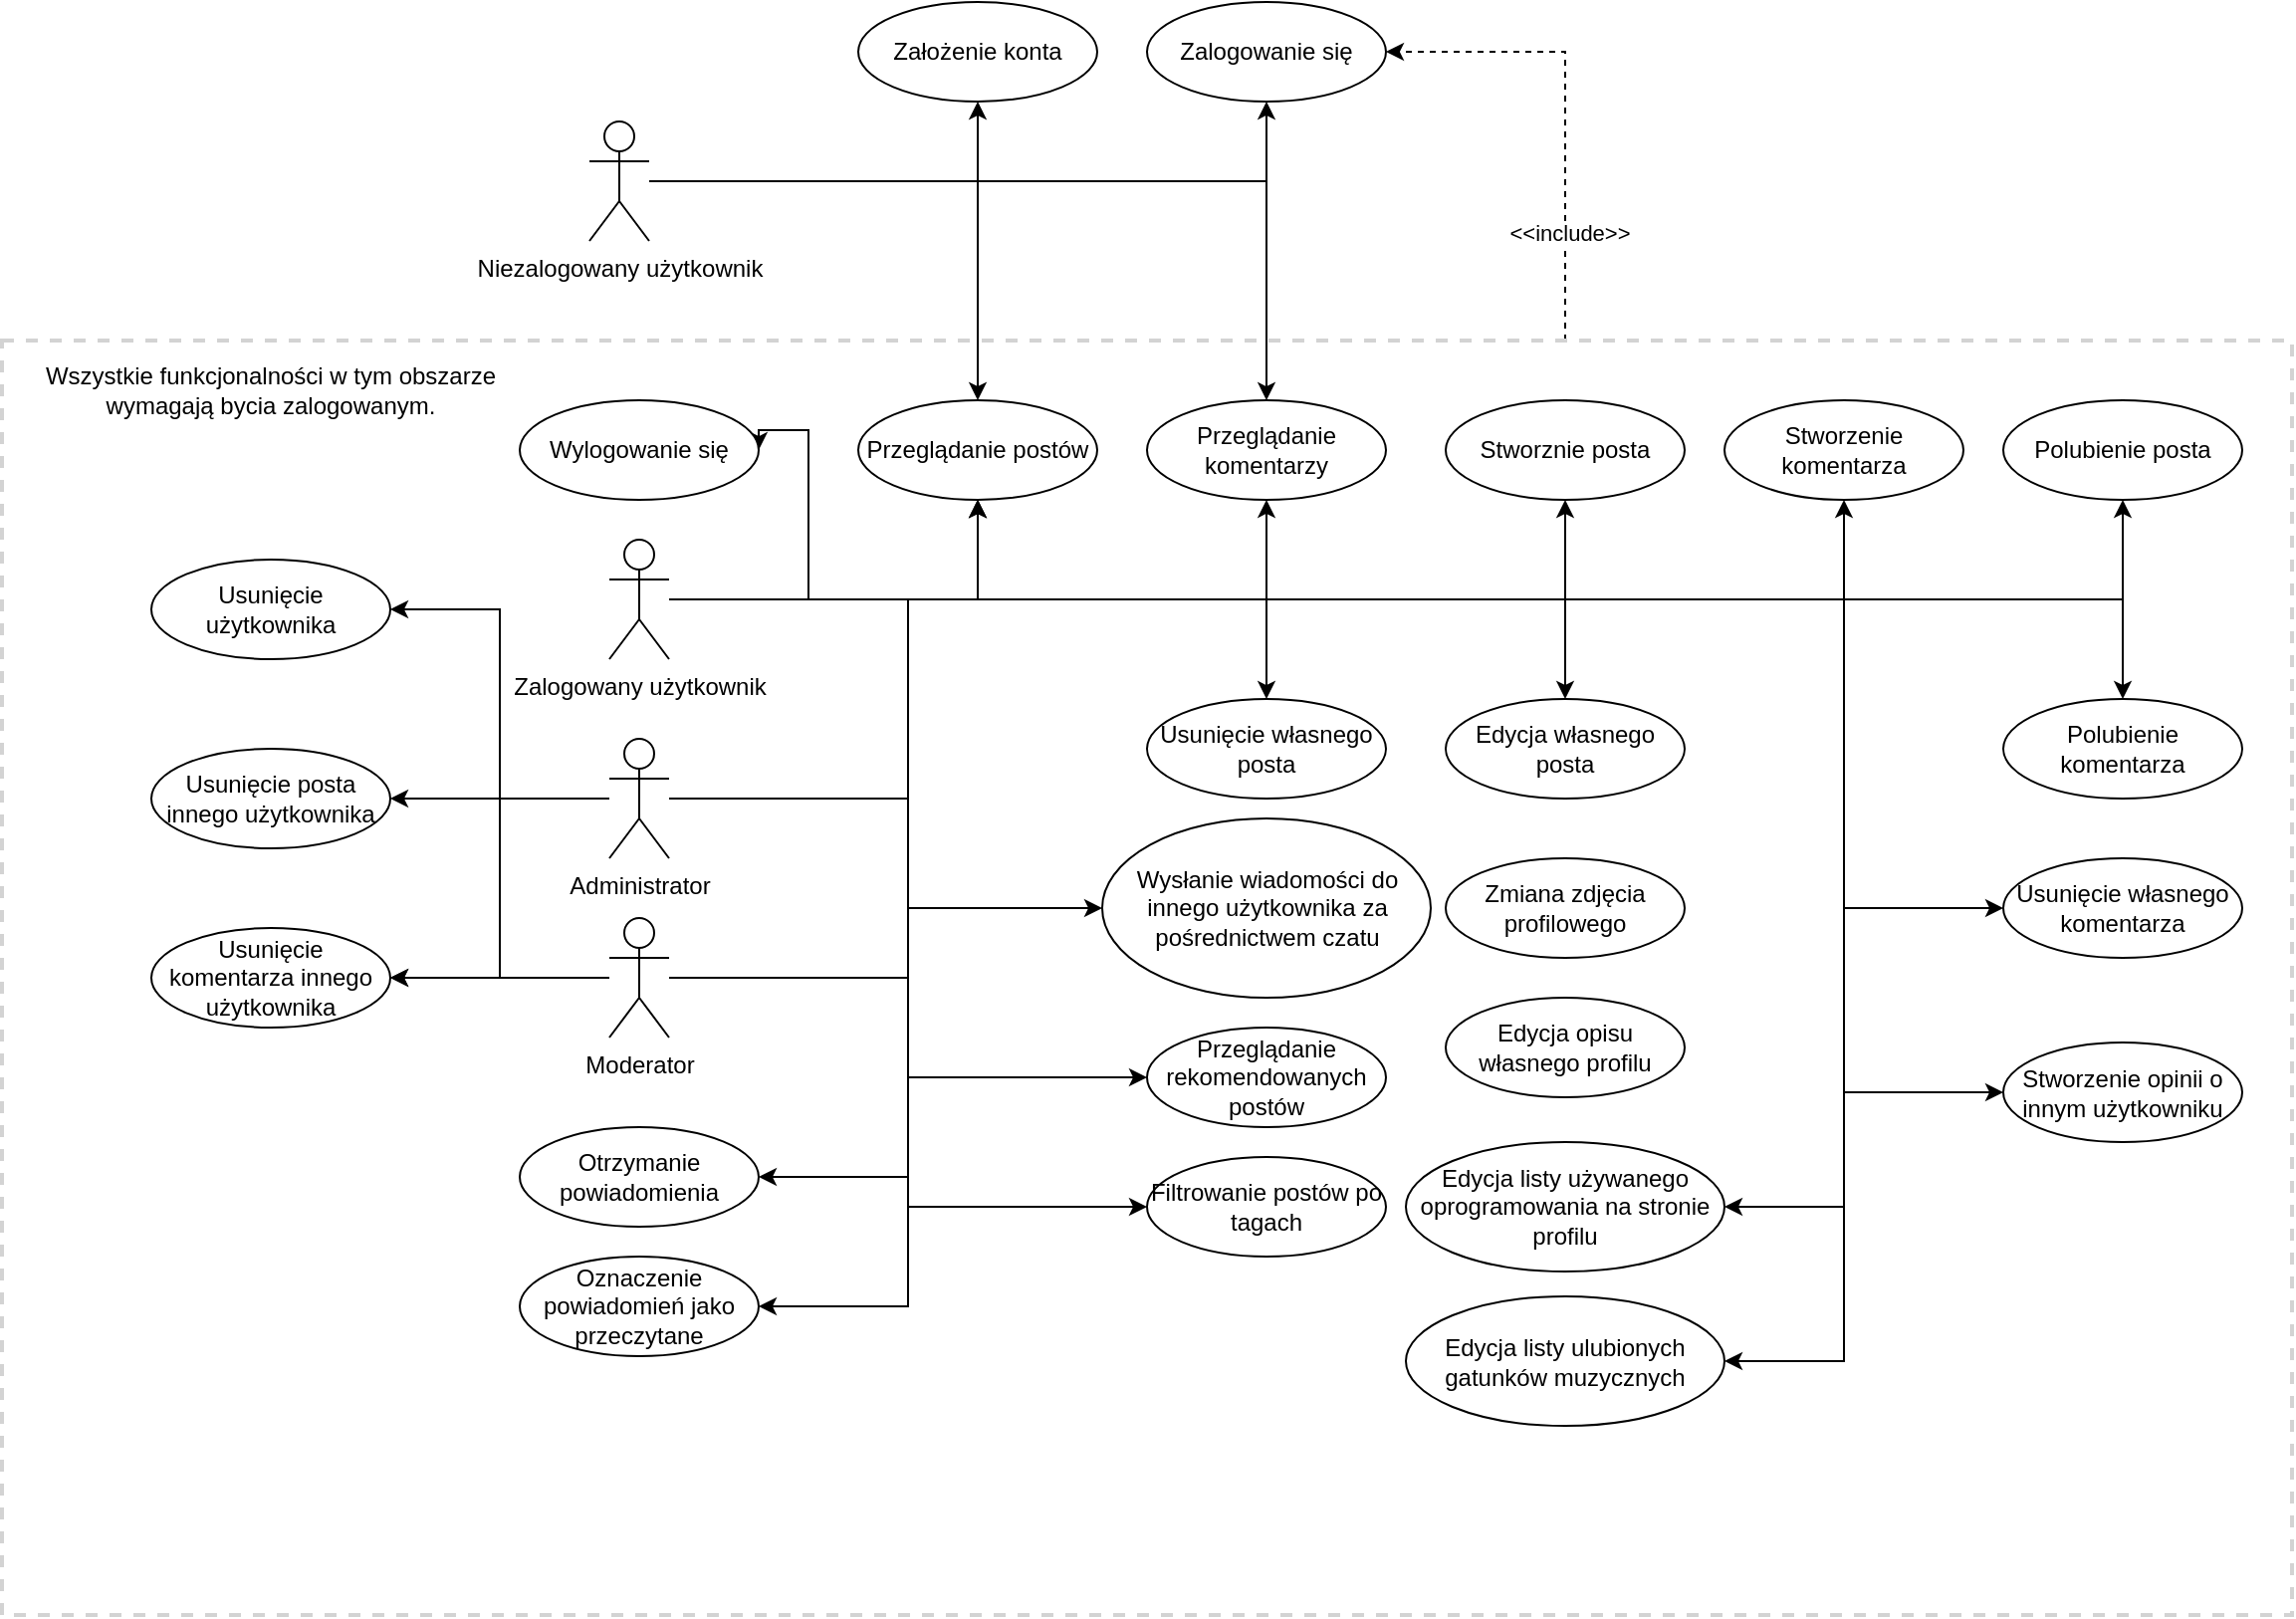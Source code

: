 <mxfile version="28.2.7">
  <diagram name="Strona-1" id="_F1ITJ8noyagQ5atvGh4">
    <mxGraphModel dx="2485" dy="638" grid="1" gridSize="10" guides="1" tooltips="1" connect="1" arrows="1" fold="1" page="1" pageScale="1" pageWidth="827" pageHeight="1169" math="0" shadow="0">
      <root>
        <mxCell id="0" />
        <mxCell id="1" parent="0" />
        <mxCell id="VOd6qsCjv6AZuIN5jcSB-64" style="edgeStyle=orthogonalEdgeStyle;rounded=0;orthogonalLoop=1;jettySize=auto;html=1;entryX=1;entryY=0.5;entryDx=0;entryDy=0;dashed=1;" edge="1" parent="1" source="VOd6qsCjv6AZuIN5jcSB-44" target="VOd6qsCjv6AZuIN5jcSB-47">
          <mxGeometry relative="1" as="geometry">
            <Array as="points">
              <mxPoint x="570" y="275" />
            </Array>
          </mxGeometry>
        </mxCell>
        <mxCell id="VOd6qsCjv6AZuIN5jcSB-65" value="&amp;lt;&amp;lt;include&amp;gt;&amp;gt;" style="edgeLabel;html=1;align=center;verticalAlign=middle;resizable=0;points=[];" vertex="1" connectable="0" parent="VOd6qsCjv6AZuIN5jcSB-64">
          <mxGeometry x="-0.539" y="-3" relative="1" as="geometry">
            <mxPoint x="-1" as="offset" />
          </mxGeometry>
        </mxCell>
        <mxCell id="VOd6qsCjv6AZuIN5jcSB-44" value="" style="rounded=0;whiteSpace=wrap;html=1;fillColor=none;strokeColor=light-dark(#D3D3D3,#DADADA);strokeWidth=2;dashed=1;" vertex="1" parent="1">
          <mxGeometry x="-215" y="420" width="1150" height="640" as="geometry" />
        </mxCell>
        <mxCell id="VOd6qsCjv6AZuIN5jcSB-7" style="edgeStyle=orthogonalEdgeStyle;rounded=0;orthogonalLoop=1;jettySize=auto;html=1;" edge="1" parent="1" source="VOd6qsCjv6AZuIN5jcSB-1" target="VOd6qsCjv6AZuIN5jcSB-5">
          <mxGeometry relative="1" as="geometry" />
        </mxCell>
        <mxCell id="VOd6qsCjv6AZuIN5jcSB-8" style="edgeStyle=orthogonalEdgeStyle;rounded=0;orthogonalLoop=1;jettySize=auto;html=1;entryX=0.5;entryY=0;entryDx=0;entryDy=0;" edge="1" parent="1" source="VOd6qsCjv6AZuIN5jcSB-1" target="VOd6qsCjv6AZuIN5jcSB-6">
          <mxGeometry relative="1" as="geometry">
            <Array as="points">
              <mxPoint x="420" y="340" />
            </Array>
          </mxGeometry>
        </mxCell>
        <mxCell id="VOd6qsCjv6AZuIN5jcSB-48" style="edgeStyle=orthogonalEdgeStyle;rounded=0;orthogonalLoop=1;jettySize=auto;html=1;entryX=0.5;entryY=1;entryDx=0;entryDy=0;" edge="1" parent="1" source="VOd6qsCjv6AZuIN5jcSB-1" target="VOd6qsCjv6AZuIN5jcSB-47">
          <mxGeometry relative="1" as="geometry" />
        </mxCell>
        <mxCell id="VOd6qsCjv6AZuIN5jcSB-67" style="edgeStyle=orthogonalEdgeStyle;rounded=0;orthogonalLoop=1;jettySize=auto;html=1;entryX=0.5;entryY=1;entryDx=0;entryDy=0;" edge="1" parent="1" source="VOd6qsCjv6AZuIN5jcSB-1" target="VOd6qsCjv6AZuIN5jcSB-66">
          <mxGeometry relative="1" as="geometry" />
        </mxCell>
        <mxCell id="VOd6qsCjv6AZuIN5jcSB-1" value="Niezalogowany użytkownik&lt;div&gt;&lt;br&gt;&lt;/div&gt;" style="shape=umlActor;verticalLabelPosition=bottom;verticalAlign=top;html=1;outlineConnect=0;" vertex="1" parent="1">
          <mxGeometry x="80" y="310" width="30" height="60" as="geometry" />
        </mxCell>
        <mxCell id="VOd6qsCjv6AZuIN5jcSB-10" style="edgeStyle=orthogonalEdgeStyle;rounded=0;orthogonalLoop=1;jettySize=auto;html=1;entryX=0.5;entryY=1;entryDx=0;entryDy=0;" edge="1" parent="1" source="VOd6qsCjv6AZuIN5jcSB-2" target="VOd6qsCjv6AZuIN5jcSB-5">
          <mxGeometry relative="1" as="geometry" />
        </mxCell>
        <mxCell id="VOd6qsCjv6AZuIN5jcSB-11" style="edgeStyle=orthogonalEdgeStyle;rounded=0;orthogonalLoop=1;jettySize=auto;html=1;entryX=0.5;entryY=1;entryDx=0;entryDy=0;curved=0;" edge="1" parent="1" source="VOd6qsCjv6AZuIN5jcSB-2" target="VOd6qsCjv6AZuIN5jcSB-6">
          <mxGeometry relative="1" as="geometry" />
        </mxCell>
        <mxCell id="VOd6qsCjv6AZuIN5jcSB-21" style="edgeStyle=orthogonalEdgeStyle;rounded=0;orthogonalLoop=1;jettySize=auto;html=1;entryX=0.5;entryY=1;entryDx=0;entryDy=0;" edge="1" parent="1" source="VOd6qsCjv6AZuIN5jcSB-2" target="VOd6qsCjv6AZuIN5jcSB-17">
          <mxGeometry relative="1" as="geometry" />
        </mxCell>
        <mxCell id="VOd6qsCjv6AZuIN5jcSB-22" style="edgeStyle=orthogonalEdgeStyle;rounded=0;orthogonalLoop=1;jettySize=auto;html=1;entryX=0.5;entryY=1;entryDx=0;entryDy=0;" edge="1" parent="1" source="VOd6qsCjv6AZuIN5jcSB-2" target="VOd6qsCjv6AZuIN5jcSB-18">
          <mxGeometry relative="1" as="geometry" />
        </mxCell>
        <mxCell id="VOd6qsCjv6AZuIN5jcSB-27" style="edgeStyle=orthogonalEdgeStyle;rounded=0;orthogonalLoop=1;jettySize=auto;html=1;" edge="1" parent="1" source="VOd6qsCjv6AZuIN5jcSB-2" target="VOd6qsCjv6AZuIN5jcSB-26">
          <mxGeometry relative="1" as="geometry" />
        </mxCell>
        <mxCell id="VOd6qsCjv6AZuIN5jcSB-29" style="edgeStyle=orthogonalEdgeStyle;rounded=0;orthogonalLoop=1;jettySize=auto;html=1;" edge="1" parent="1" source="VOd6qsCjv6AZuIN5jcSB-2" target="VOd6qsCjv6AZuIN5jcSB-28">
          <mxGeometry relative="1" as="geometry" />
        </mxCell>
        <mxCell id="VOd6qsCjv6AZuIN5jcSB-31" style="edgeStyle=orthogonalEdgeStyle;rounded=0;orthogonalLoop=1;jettySize=auto;html=1;" edge="1" parent="1" source="VOd6qsCjv6AZuIN5jcSB-2" target="VOd6qsCjv6AZuIN5jcSB-30">
          <mxGeometry relative="1" as="geometry">
            <Array as="points">
              <mxPoint x="710" y="550" />
              <mxPoint x="710" y="705" />
            </Array>
          </mxGeometry>
        </mxCell>
        <mxCell id="VOd6qsCjv6AZuIN5jcSB-33" style="edgeStyle=orthogonalEdgeStyle;rounded=0;orthogonalLoop=1;jettySize=auto;html=1;entryX=0;entryY=0.5;entryDx=0;entryDy=0;" edge="1" parent="1" source="VOd6qsCjv6AZuIN5jcSB-2" target="VOd6qsCjv6AZuIN5jcSB-32">
          <mxGeometry relative="1" as="geometry">
            <Array as="points">
              <mxPoint x="240" y="550" />
              <mxPoint x="240" y="705" />
            </Array>
          </mxGeometry>
        </mxCell>
        <mxCell id="VOd6qsCjv6AZuIN5jcSB-51" style="edgeStyle=orthogonalEdgeStyle;rounded=0;orthogonalLoop=1;jettySize=auto;html=1;entryX=1;entryY=0.5;entryDx=0;entryDy=0;" edge="1" parent="1" source="VOd6qsCjv6AZuIN5jcSB-2" target="VOd6qsCjv6AZuIN5jcSB-49">
          <mxGeometry relative="1" as="geometry">
            <Array as="points">
              <mxPoint x="190" y="550" />
              <mxPoint x="190" y="465" />
            </Array>
          </mxGeometry>
        </mxCell>
        <mxCell id="VOd6qsCjv6AZuIN5jcSB-62" style="edgeStyle=orthogonalEdgeStyle;rounded=0;orthogonalLoop=1;jettySize=auto;html=1;entryX=0.5;entryY=0;entryDx=0;entryDy=0;" edge="1" parent="1" source="VOd6qsCjv6AZuIN5jcSB-2" target="VOd6qsCjv6AZuIN5jcSB-61">
          <mxGeometry relative="1" as="geometry" />
        </mxCell>
        <mxCell id="VOd6qsCjv6AZuIN5jcSB-63" style="edgeStyle=orthogonalEdgeStyle;rounded=0;orthogonalLoop=1;jettySize=auto;html=1;entryX=0.5;entryY=1;entryDx=0;entryDy=0;" edge="1" parent="1" source="VOd6qsCjv6AZuIN5jcSB-2" target="VOd6qsCjv6AZuIN5jcSB-60">
          <mxGeometry relative="1" as="geometry" />
        </mxCell>
        <mxCell id="VOd6qsCjv6AZuIN5jcSB-72" style="edgeStyle=orthogonalEdgeStyle;rounded=0;orthogonalLoop=1;jettySize=auto;html=1;entryX=1;entryY=0.5;entryDx=0;entryDy=0;" edge="1" parent="1" source="VOd6qsCjv6AZuIN5jcSB-2" target="VOd6qsCjv6AZuIN5jcSB-70">
          <mxGeometry relative="1" as="geometry">
            <Array as="points">
              <mxPoint x="710" y="550" />
              <mxPoint x="710" y="855" />
            </Array>
          </mxGeometry>
        </mxCell>
        <mxCell id="VOd6qsCjv6AZuIN5jcSB-73" style="edgeStyle=orthogonalEdgeStyle;rounded=0;orthogonalLoop=1;jettySize=auto;html=1;entryX=1;entryY=0.5;entryDx=0;entryDy=0;" edge="1" parent="1" source="VOd6qsCjv6AZuIN5jcSB-2" target="VOd6qsCjv6AZuIN5jcSB-71">
          <mxGeometry relative="1" as="geometry">
            <Array as="points">
              <mxPoint x="710" y="550" />
              <mxPoint x="710" y="933" />
            </Array>
          </mxGeometry>
        </mxCell>
        <mxCell id="VOd6qsCjv6AZuIN5jcSB-75" style="edgeStyle=orthogonalEdgeStyle;rounded=0;orthogonalLoop=1;jettySize=auto;html=1;entryX=0;entryY=0.5;entryDx=0;entryDy=0;" edge="1" parent="1" source="VOd6qsCjv6AZuIN5jcSB-2" target="VOd6qsCjv6AZuIN5jcSB-74">
          <mxGeometry relative="1" as="geometry">
            <Array as="points">
              <mxPoint x="710" y="550" />
              <mxPoint x="710" y="798" />
            </Array>
          </mxGeometry>
        </mxCell>
        <mxCell id="VOd6qsCjv6AZuIN5jcSB-2" value="Zalogowany użytkownik&lt;div&gt;&lt;br&gt;&lt;/div&gt;" style="shape=umlActor;verticalLabelPosition=bottom;verticalAlign=top;html=1;outlineConnect=0;" vertex="1" parent="1">
          <mxGeometry x="90" y="520" width="30" height="60" as="geometry" />
        </mxCell>
        <mxCell id="VOd6qsCjv6AZuIN5jcSB-35" style="edgeStyle=orthogonalEdgeStyle;rounded=0;orthogonalLoop=1;jettySize=auto;html=1;" edge="1" parent="1" source="VOd6qsCjv6AZuIN5jcSB-3" target="VOd6qsCjv6AZuIN5jcSB-5">
          <mxGeometry relative="1" as="geometry">
            <Array as="points">
              <mxPoint x="240" y="740" />
              <mxPoint x="240" y="550" />
              <mxPoint x="275" y="550" />
            </Array>
          </mxGeometry>
        </mxCell>
        <mxCell id="VOd6qsCjv6AZuIN5jcSB-39" style="edgeStyle=orthogonalEdgeStyle;rounded=0;orthogonalLoop=1;jettySize=auto;html=1;" edge="1" parent="1" source="VOd6qsCjv6AZuIN5jcSB-3" target="VOd6qsCjv6AZuIN5jcSB-38">
          <mxGeometry relative="1" as="geometry" />
        </mxCell>
        <mxCell id="VOd6qsCjv6AZuIN5jcSB-54" style="edgeStyle=orthogonalEdgeStyle;rounded=0;orthogonalLoop=1;jettySize=auto;html=1;" edge="1" parent="1" source="VOd6qsCjv6AZuIN5jcSB-3" target="VOd6qsCjv6AZuIN5jcSB-52">
          <mxGeometry relative="1" as="geometry" />
        </mxCell>
        <mxCell id="VOd6qsCjv6AZuIN5jcSB-55" style="edgeStyle=orthogonalEdgeStyle;rounded=0;orthogonalLoop=1;jettySize=auto;html=1;entryX=0;entryY=0.5;entryDx=0;entryDy=0;" edge="1" parent="1" source="VOd6qsCjv6AZuIN5jcSB-3" target="VOd6qsCjv6AZuIN5jcSB-53">
          <mxGeometry relative="1" as="geometry" />
        </mxCell>
        <mxCell id="VOd6qsCjv6AZuIN5jcSB-58" style="edgeStyle=orthogonalEdgeStyle;rounded=0;orthogonalLoop=1;jettySize=auto;html=1;entryX=1;entryY=0.5;entryDx=0;entryDy=0;" edge="1" parent="1" source="VOd6qsCjv6AZuIN5jcSB-3" target="VOd6qsCjv6AZuIN5jcSB-56">
          <mxGeometry relative="1" as="geometry">
            <Array as="points">
              <mxPoint x="240" y="740" />
              <mxPoint x="240" y="840" />
            </Array>
          </mxGeometry>
        </mxCell>
        <mxCell id="VOd6qsCjv6AZuIN5jcSB-59" style="edgeStyle=orthogonalEdgeStyle;rounded=0;orthogonalLoop=1;jettySize=auto;html=1;entryX=1;entryY=0.5;entryDx=0;entryDy=0;" edge="1" parent="1" source="VOd6qsCjv6AZuIN5jcSB-3" target="VOd6qsCjv6AZuIN5jcSB-57">
          <mxGeometry relative="1" as="geometry">
            <Array as="points">
              <mxPoint x="240" y="740" />
              <mxPoint x="240" y="905" />
            </Array>
          </mxGeometry>
        </mxCell>
        <mxCell id="VOd6qsCjv6AZuIN5jcSB-3" value="&lt;div&gt;Moderator&lt;/div&gt;" style="shape=umlActor;verticalLabelPosition=bottom;verticalAlign=top;html=1;outlineConnect=0;" vertex="1" parent="1">
          <mxGeometry x="90" y="710" width="30" height="60" as="geometry" />
        </mxCell>
        <mxCell id="VOd6qsCjv6AZuIN5jcSB-34" style="edgeStyle=orthogonalEdgeStyle;rounded=0;orthogonalLoop=1;jettySize=auto;html=1;" edge="1" parent="1" source="VOd6qsCjv6AZuIN5jcSB-4" target="VOd6qsCjv6AZuIN5jcSB-5">
          <mxGeometry relative="1" as="geometry">
            <Array as="points">
              <mxPoint x="240" y="650" />
              <mxPoint x="240" y="550" />
              <mxPoint x="275" y="550" />
            </Array>
          </mxGeometry>
        </mxCell>
        <mxCell id="VOd6qsCjv6AZuIN5jcSB-37" style="edgeStyle=orthogonalEdgeStyle;rounded=0;orthogonalLoop=1;jettySize=auto;html=1;" edge="1" parent="1" source="VOd6qsCjv6AZuIN5jcSB-4" target="VOd6qsCjv6AZuIN5jcSB-36">
          <mxGeometry relative="1" as="geometry" />
        </mxCell>
        <mxCell id="VOd6qsCjv6AZuIN5jcSB-40" style="edgeStyle=orthogonalEdgeStyle;rounded=0;orthogonalLoop=1;jettySize=auto;html=1;entryX=1;entryY=0.5;entryDx=0;entryDy=0;" edge="1" parent="1" source="VOd6qsCjv6AZuIN5jcSB-4" target="VOd6qsCjv6AZuIN5jcSB-38">
          <mxGeometry relative="1" as="geometry" />
        </mxCell>
        <mxCell id="VOd6qsCjv6AZuIN5jcSB-43" style="edgeStyle=orthogonalEdgeStyle;rounded=0;orthogonalLoop=1;jettySize=auto;html=1;entryX=1;entryY=0.5;entryDx=0;entryDy=0;" edge="1" parent="1" source="VOd6qsCjv6AZuIN5jcSB-4" target="VOd6qsCjv6AZuIN5jcSB-42">
          <mxGeometry relative="1" as="geometry" />
        </mxCell>
        <mxCell id="VOd6qsCjv6AZuIN5jcSB-4" value="&lt;div&gt;Administrator&lt;/div&gt;" style="shape=umlActor;verticalLabelPosition=bottom;verticalAlign=top;html=1;outlineConnect=0;" vertex="1" parent="1">
          <mxGeometry x="90" y="620" width="30" height="60" as="geometry" />
        </mxCell>
        <mxCell id="VOd6qsCjv6AZuIN5jcSB-5" value="Przeglądanie postów" style="ellipse;whiteSpace=wrap;html=1;" vertex="1" parent="1">
          <mxGeometry x="215" y="450" width="120" height="50" as="geometry" />
        </mxCell>
        <mxCell id="VOd6qsCjv6AZuIN5jcSB-6" value="Przeglądanie komentarzy" style="ellipse;whiteSpace=wrap;html=1;" vertex="1" parent="1">
          <mxGeometry x="360" y="450" width="120" height="50" as="geometry" />
        </mxCell>
        <mxCell id="VOd6qsCjv6AZuIN5jcSB-17" value="Stworznie posta" style="ellipse;whiteSpace=wrap;html=1;" vertex="1" parent="1">
          <mxGeometry x="510" y="450" width="120" height="50" as="geometry" />
        </mxCell>
        <mxCell id="VOd6qsCjv6AZuIN5jcSB-18" value="Stworzenie komentarza" style="ellipse;whiteSpace=wrap;html=1;" vertex="1" parent="1">
          <mxGeometry x="650" y="450" width="120" height="50" as="geometry" />
        </mxCell>
        <mxCell id="VOd6qsCjv6AZuIN5jcSB-26" value="Edycja własnego posta" style="ellipse;whiteSpace=wrap;html=1;" vertex="1" parent="1">
          <mxGeometry x="510" y="600" width="120" height="50" as="geometry" />
        </mxCell>
        <mxCell id="VOd6qsCjv6AZuIN5jcSB-28" value="Usunięcie własnego posta" style="ellipse;whiteSpace=wrap;html=1;" vertex="1" parent="1">
          <mxGeometry x="360" y="600" width="120" height="50" as="geometry" />
        </mxCell>
        <mxCell id="VOd6qsCjv6AZuIN5jcSB-30" value="Usunięcie własnego komentarza" style="ellipse;whiteSpace=wrap;html=1;" vertex="1" parent="1">
          <mxGeometry x="790" y="680" width="120" height="50" as="geometry" />
        </mxCell>
        <mxCell id="VOd6qsCjv6AZuIN5jcSB-32" value="Wysłanie wiadomości do innego użytkownika za pośrednictwem czatu" style="ellipse;whiteSpace=wrap;html=1;" vertex="1" parent="1">
          <mxGeometry x="337.5" y="660" width="165" height="90" as="geometry" />
        </mxCell>
        <mxCell id="VOd6qsCjv6AZuIN5jcSB-36" value="Usunięcie posta innego użytkownika" style="ellipse;whiteSpace=wrap;html=1;" vertex="1" parent="1">
          <mxGeometry x="-140" y="625" width="120" height="50" as="geometry" />
        </mxCell>
        <mxCell id="VOd6qsCjv6AZuIN5jcSB-38" value="Usunięcie komentarza innego użytkownika" style="ellipse;whiteSpace=wrap;html=1;" vertex="1" parent="1">
          <mxGeometry x="-140" y="715" width="120" height="50" as="geometry" />
        </mxCell>
        <mxCell id="VOd6qsCjv6AZuIN5jcSB-42" value="Usunięcie użytkownika" style="ellipse;whiteSpace=wrap;html=1;" vertex="1" parent="1">
          <mxGeometry x="-140" y="530" width="120" height="50" as="geometry" />
        </mxCell>
        <mxCell id="VOd6qsCjv6AZuIN5jcSB-46" value="Wszystkie funkcjonalności w tym obszarze wymagają bycia zalogowanym." style="text;html=1;whiteSpace=wrap;strokeColor=none;fillColor=none;align=center;verticalAlign=middle;rounded=0;" vertex="1" parent="1">
          <mxGeometry x="-215" y="430" width="270" height="30" as="geometry" />
        </mxCell>
        <mxCell id="VOd6qsCjv6AZuIN5jcSB-47" value="Zalogowanie się" style="ellipse;whiteSpace=wrap;html=1;" vertex="1" parent="1">
          <mxGeometry x="360" y="250" width="120" height="50" as="geometry" />
        </mxCell>
        <mxCell id="VOd6qsCjv6AZuIN5jcSB-49" value="Wylogowanie się" style="ellipse;whiteSpace=wrap;html=1;" vertex="1" parent="1">
          <mxGeometry x="45" y="450" width="120" height="50" as="geometry" />
        </mxCell>
        <mxCell id="VOd6qsCjv6AZuIN5jcSB-52" value="Przeglądanie rekomendowanych postów" style="ellipse;whiteSpace=wrap;html=1;" vertex="1" parent="1">
          <mxGeometry x="360" y="765" width="120" height="50" as="geometry" />
        </mxCell>
        <mxCell id="VOd6qsCjv6AZuIN5jcSB-53" value="Filtrowanie postów po tagach" style="ellipse;whiteSpace=wrap;html=1;" vertex="1" parent="1">
          <mxGeometry x="360" y="830" width="120" height="50" as="geometry" />
        </mxCell>
        <mxCell id="VOd6qsCjv6AZuIN5jcSB-56" value="Otrzymanie powiadomienia" style="ellipse;whiteSpace=wrap;html=1;" vertex="1" parent="1">
          <mxGeometry x="45" y="815" width="120" height="50" as="geometry" />
        </mxCell>
        <mxCell id="VOd6qsCjv6AZuIN5jcSB-57" value="Oznaczenie powiadomień jako przeczytane" style="ellipse;whiteSpace=wrap;html=1;" vertex="1" parent="1">
          <mxGeometry x="45" y="880" width="120" height="50" as="geometry" />
        </mxCell>
        <mxCell id="VOd6qsCjv6AZuIN5jcSB-60" value="Polubienie posta" style="ellipse;whiteSpace=wrap;html=1;" vertex="1" parent="1">
          <mxGeometry x="790" y="450" width="120" height="50" as="geometry" />
        </mxCell>
        <mxCell id="VOd6qsCjv6AZuIN5jcSB-61" value="Polubienie komentarza" style="ellipse;whiteSpace=wrap;html=1;" vertex="1" parent="1">
          <mxGeometry x="790" y="600" width="120" height="50" as="geometry" />
        </mxCell>
        <mxCell id="VOd6qsCjv6AZuIN5jcSB-66" value="Założenie konta" style="ellipse;whiteSpace=wrap;html=1;" vertex="1" parent="1">
          <mxGeometry x="215" y="250" width="120" height="50" as="geometry" />
        </mxCell>
        <mxCell id="VOd6qsCjv6AZuIN5jcSB-68" value="Zmiana zdjęcia profilowego" style="ellipse;whiteSpace=wrap;html=1;" vertex="1" parent="1">
          <mxGeometry x="510" y="680" width="120" height="50" as="geometry" />
        </mxCell>
        <mxCell id="VOd6qsCjv6AZuIN5jcSB-69" value="Edycja opisu własnego profilu" style="ellipse;whiteSpace=wrap;html=1;" vertex="1" parent="1">
          <mxGeometry x="510" y="750" width="120" height="50" as="geometry" />
        </mxCell>
        <mxCell id="VOd6qsCjv6AZuIN5jcSB-70" value="Edycja listy używanego oprogramowania na stronie profilu" style="ellipse;whiteSpace=wrap;html=1;" vertex="1" parent="1">
          <mxGeometry x="490" y="822.5" width="160" height="65" as="geometry" />
        </mxCell>
        <mxCell id="VOd6qsCjv6AZuIN5jcSB-71" value="Edycja listy ulubionych gatunków muzycznych" style="ellipse;whiteSpace=wrap;html=1;" vertex="1" parent="1">
          <mxGeometry x="490" y="900" width="160" height="65" as="geometry" />
        </mxCell>
        <mxCell id="VOd6qsCjv6AZuIN5jcSB-74" value="Stworzenie opinii o innym użytkowniku" style="ellipse;whiteSpace=wrap;html=1;" vertex="1" parent="1">
          <mxGeometry x="790" y="772.5" width="120" height="50" as="geometry" />
        </mxCell>
      </root>
    </mxGraphModel>
  </diagram>
</mxfile>
